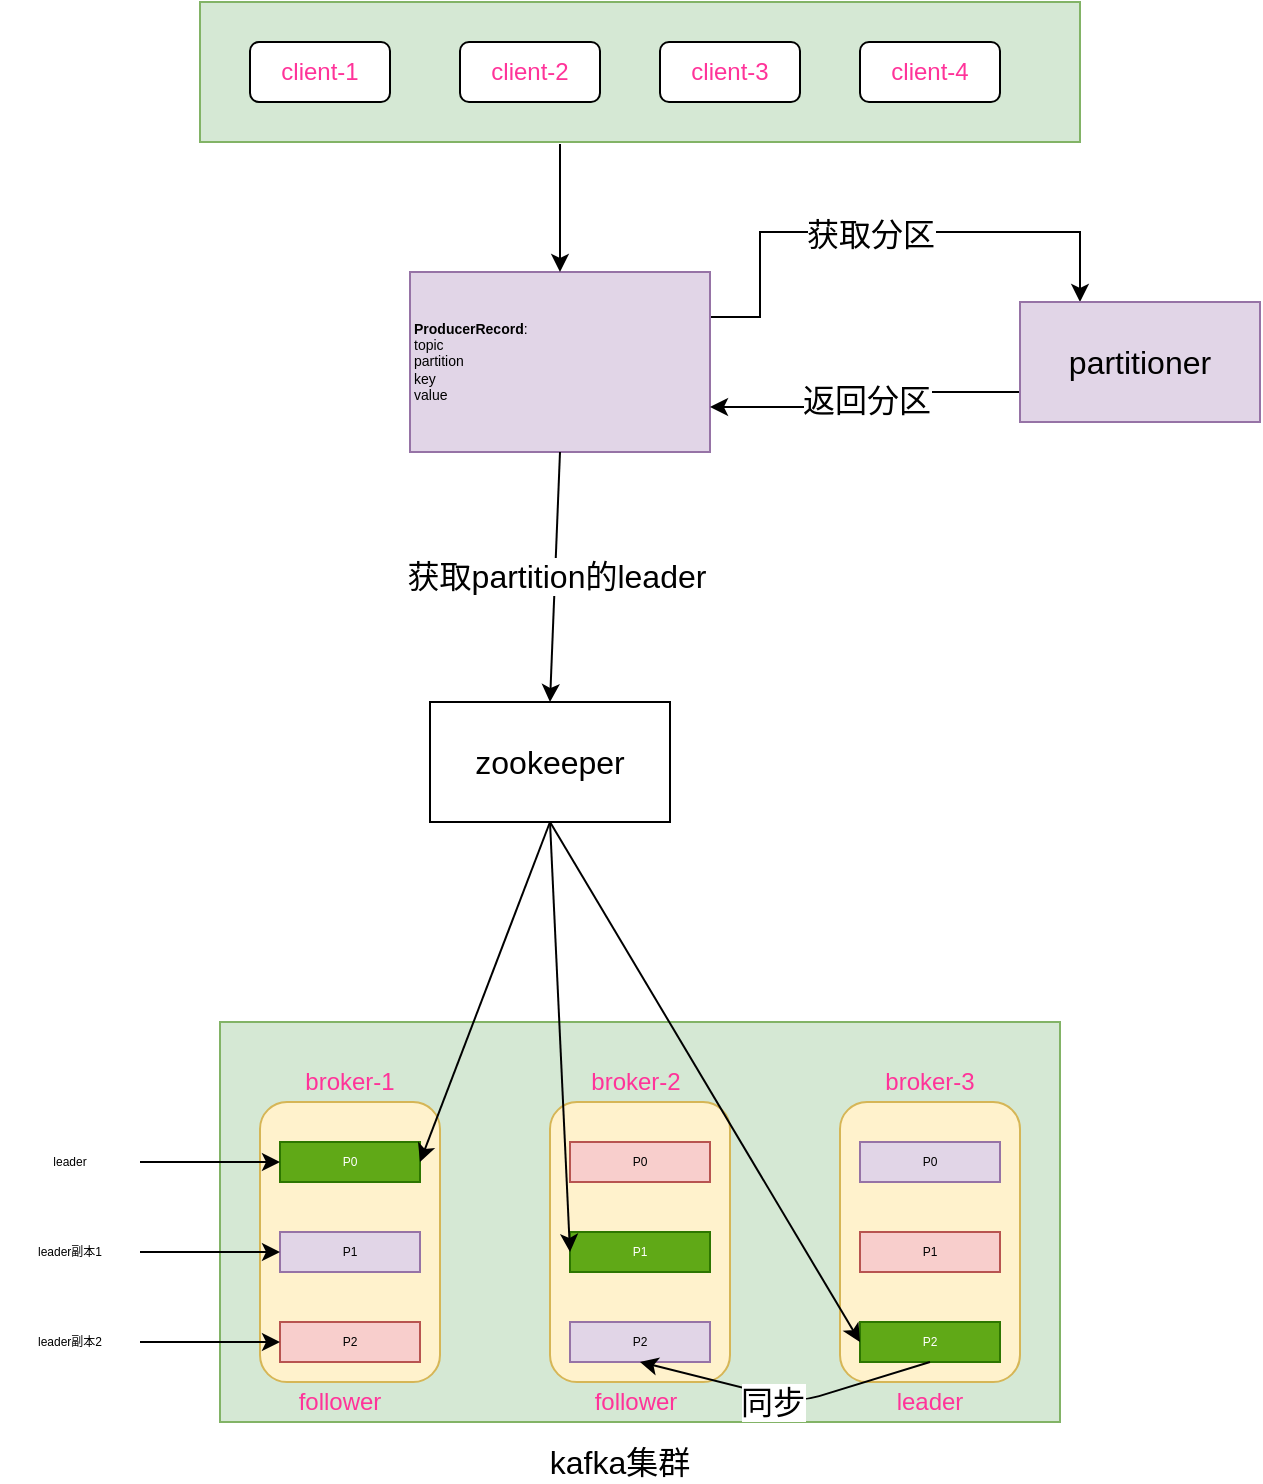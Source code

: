 <mxfile version="10.7.1" type="github"><diagram id="N1dAyhYNm_RykhK6RB0k" name="ç¬¬ 1 é¡µ"><mxGraphModel dx="743" dy="395" grid="1" gridSize="10" guides="1" tooltips="1" connect="1" arrows="1" fold="1" page="1" pageScale="1" pageWidth="827" pageHeight="1169" math="0" shadow="0"><root><mxCell id="0"/><mxCell id="1" parent="0"/><mxCell id="OH9oSmofbC-8zadBRavQ-1" value="" style="rounded=0;whiteSpace=wrap;html=1;fillColor=#d5e8d4;strokeColor=#82b366;" vertex="1" parent="1"><mxGeometry x="130" y="520" width="420" height="200" as="geometry"/></mxCell><mxCell id="OH9oSmofbC-8zadBRavQ-7" value="" style="rounded=1;whiteSpace=wrap;html=1;fillColor=#fff2cc;strokeColor=#d6b656;" vertex="1" parent="1"><mxGeometry x="150" y="560" width="90" height="140" as="geometry"/></mxCell><mxCell id="OH9oSmofbC-8zadBRavQ-8" value="" style="rounded=1;whiteSpace=wrap;html=1;fillColor=#fff2cc;strokeColor=#d6b656;" vertex="1" parent="1"><mxGeometry x="295" y="560" width="90" height="140" as="geometry"/></mxCell><mxCell id="OH9oSmofbC-8zadBRavQ-9" value="" style="rounded=1;whiteSpace=wrap;html=1;fillColor=#fff2cc;strokeColor=#d6b656;" vertex="1" parent="1"><mxGeometry x="440" y="560" width="90" height="140" as="geometry"/></mxCell><mxCell id="OH9oSmofbC-8zadBRavQ-10" value="kafka集群" style="text;html=1;strokeColor=none;fillColor=none;align=center;verticalAlign=middle;whiteSpace=wrap;rounded=0;fontSize=16;" vertex="1" parent="1"><mxGeometry x="250" y="730" width="160" height="20" as="geometry"/></mxCell><mxCell id="OH9oSmofbC-8zadBRavQ-11" value="follower" style="text;html=1;strokeColor=none;fillColor=none;align=center;verticalAlign=middle;whiteSpace=wrap;rounded=0;fontColor=#FF3399;" vertex="1" parent="1"><mxGeometry x="170" y="700" width="40" height="20" as="geometry"/></mxCell><mxCell id="OH9oSmofbC-8zadBRavQ-12" value="follower" style="text;html=1;strokeColor=none;fillColor=none;align=center;verticalAlign=middle;whiteSpace=wrap;rounded=0;fontColor=#FF3399;" vertex="1" parent="1"><mxGeometry x="317.5" y="700" width="40" height="20" as="geometry"/></mxCell><mxCell id="OH9oSmofbC-8zadBRavQ-13" value="leader" style="text;html=1;strokeColor=none;fillColor=none;align=center;verticalAlign=middle;whiteSpace=wrap;rounded=0;fontColor=#FF3399;" vertex="1" parent="1"><mxGeometry x="465" y="700" width="40" height="20" as="geometry"/></mxCell><mxCell id="OH9oSmofbC-8zadBRavQ-14" value="" style="rounded=0;whiteSpace=wrap;html=1;fillColor=#d5e8d4;strokeColor=#82b366;" vertex="1" parent="1"><mxGeometry x="120" y="10" width="440" height="70" as="geometry"/></mxCell><mxCell id="OH9oSmofbC-8zadBRavQ-15" value="client-1" style="rounded=1;whiteSpace=wrap;html=1;fontColor=#FF3399;" vertex="1" parent="1"><mxGeometry x="145" y="30" width="70" height="30" as="geometry"/></mxCell><mxCell id="OH9oSmofbC-8zadBRavQ-16" value="client-2" style="rounded=1;whiteSpace=wrap;html=1;fontColor=#FF3399;" vertex="1" parent="1"><mxGeometry x="250" y="30" width="70" height="30" as="geometry"/></mxCell><mxCell id="OH9oSmofbC-8zadBRavQ-17" value="client-3" style="rounded=1;whiteSpace=wrap;html=1;fontColor=#FF3399;" vertex="1" parent="1"><mxGeometry x="350" y="30" width="70" height="30" as="geometry"/></mxCell><mxCell id="OH9oSmofbC-8zadBRavQ-18" value="client-4" style="rounded=1;whiteSpace=wrap;html=1;fontColor=#FF3399;" vertex="1" parent="1"><mxGeometry x="450" y="30" width="70" height="30" as="geometry"/></mxCell><mxCell id="OH9oSmofbC-8zadBRavQ-42" style="edgeStyle=orthogonalEdgeStyle;rounded=0;orthogonalLoop=1;jettySize=auto;html=1;exitX=1;exitY=0.25;exitDx=0;exitDy=0;fontSize=16;fontColor=#000000;entryX=0.25;entryY=0;entryDx=0;entryDy=0;" edge="1" parent="1" source="OH9oSmofbC-8zadBRavQ-19" target="OH9oSmofbC-8zadBRavQ-41"><mxGeometry relative="1" as="geometry"><Array as="points"><mxPoint x="400" y="168"/><mxPoint x="400" y="125"/><mxPoint x="560" y="125"/></Array></mxGeometry></mxCell><mxCell id="OH9oSmofbC-8zadBRavQ-44" value="获取分区" style="text;html=1;resizable=0;points=[];align=center;verticalAlign=middle;labelBackgroundColor=#ffffff;fontSize=16;fontColor=#000000;" vertex="1" connectable="0" parent="OH9oSmofbC-8zadBRavQ-42"><mxGeometry x="-0.068" y="-1" relative="1" as="geometry"><mxPoint as="offset"/></mxGeometry></mxCell><mxCell id="OH9oSmofbC-8zadBRavQ-19" value="&lt;div style=&quot;text-align: left ; font-size: 7px&quot;&gt;&lt;font style=&quot;font-size: 7px&quot;&gt;&lt;b&gt;ProducerRecord&lt;/b&gt;:&lt;/font&gt;&lt;/div&gt;&lt;div style=&quot;text-align: left ; font-size: 7px&quot;&gt;&lt;font style=&quot;font-size: 7px&quot;&gt;topic&lt;/font&gt;&lt;/div&gt;&lt;div style=&quot;text-align: left ; font-size: 7px&quot;&gt;&lt;font style=&quot;font-size: 7px&quot;&gt;partition&lt;/font&gt;&lt;/div&gt;&lt;div style=&quot;text-align: left ; font-size: 7px&quot;&gt;&lt;font style=&quot;font-size: 7px&quot;&gt;key&lt;/font&gt;&lt;/div&gt;&lt;div style=&quot;text-align: left ; font-size: 7px&quot;&gt;&lt;font style=&quot;font-size: 7px&quot;&gt;value&lt;/font&gt;&lt;/div&gt;" style="rounded=0;whiteSpace=wrap;html=1;align=left;fontSize=6;fillColor=#e1d5e7;strokeColor=#9673a6;" vertex="1" parent="1"><mxGeometry x="225" y="145" width="150" height="90" as="geometry"/></mxCell><mxCell id="OH9oSmofbC-8zadBRavQ-20" value="" style="endArrow=classic;html=1;fontColor=#FF3399;entryX=0.5;entryY=0;entryDx=0;entryDy=0;" edge="1" parent="1" target="OH9oSmofbC-8zadBRavQ-19"><mxGeometry width="50" height="50" relative="1" as="geometry"><mxPoint x="300" y="81" as="sourcePoint"/><mxPoint x="190" y="140" as="targetPoint"/></mxGeometry></mxCell><mxCell id="OH9oSmofbC-8zadBRavQ-22" value="P0" style="rounded=0;whiteSpace=wrap;html=1;fontSize=6;fontColor=#ffffff;align=center;fillColor=#60a917;strokeColor=#2D7600;" vertex="1" parent="1"><mxGeometry x="160" y="580" width="70" height="20" as="geometry"/></mxCell><mxCell id="OH9oSmofbC-8zadBRavQ-23" value="P0" style="rounded=0;whiteSpace=wrap;html=1;fontSize=6;align=center;fillColor=#f8cecc;strokeColor=#b85450;" vertex="1" parent="1"><mxGeometry x="305" y="580" width="70" height="20" as="geometry"/></mxCell><mxCell id="OH9oSmofbC-8zadBRavQ-24" value="P0" style="rounded=0;whiteSpace=wrap;html=1;fontSize=6;align=center;fillColor=#e1d5e7;strokeColor=#9673a6;" vertex="1" parent="1"><mxGeometry x="450" y="580" width="70" height="20" as="geometry"/></mxCell><mxCell id="OH9oSmofbC-8zadBRavQ-25" value="P1" style="rounded=0;whiteSpace=wrap;html=1;fontSize=6;align=center;fillColor=#e1d5e7;strokeColor=#9673a6;" vertex="1" parent="1"><mxGeometry x="160" y="625" width="70" height="20" as="geometry"/></mxCell><mxCell id="OH9oSmofbC-8zadBRavQ-26" value="P2" style="rounded=0;whiteSpace=wrap;html=1;fontSize=6;align=center;fillColor=#f8cecc;strokeColor=#b85450;" vertex="1" parent="1"><mxGeometry x="160" y="670" width="70" height="20" as="geometry"/></mxCell><mxCell id="OH9oSmofbC-8zadBRavQ-28" value="P1" style="rounded=0;whiteSpace=wrap;html=1;fontSize=6;fontColor=#ffffff;align=center;fillColor=#60a917;strokeColor=#2D7600;" vertex="1" parent="1"><mxGeometry x="305" y="625" width="70" height="20" as="geometry"/></mxCell><mxCell id="OH9oSmofbC-8zadBRavQ-29" value="P2" style="rounded=0;whiteSpace=wrap;html=1;fontSize=6;align=center;fillColor=#e1d5e7;strokeColor=#9673a6;" vertex="1" parent="1"><mxGeometry x="305" y="670" width="70" height="20" as="geometry"/></mxCell><mxCell id="OH9oSmofbC-8zadBRavQ-30" value="P1" style="rounded=0;whiteSpace=wrap;html=1;fontSize=6;align=center;fillColor=#f8cecc;strokeColor=#b85450;" vertex="1" parent="1"><mxGeometry x="450" y="625" width="70" height="20" as="geometry"/></mxCell><mxCell id="OH9oSmofbC-8zadBRavQ-31" value="P2" style="rounded=0;whiteSpace=wrap;html=1;fontSize=6;fontColor=#ffffff;align=center;fillColor=#60a917;strokeColor=#2D7600;" vertex="1" parent="1"><mxGeometry x="450" y="670" width="70" height="20" as="geometry"/></mxCell><mxCell id="OH9oSmofbC-8zadBRavQ-35" style="edgeStyle=orthogonalEdgeStyle;rounded=0;orthogonalLoop=1;jettySize=auto;html=1;exitX=1;exitY=0.5;exitDx=0;exitDy=0;entryX=0;entryY=0.5;entryDx=0;entryDy=0;fontSize=6;fontColor=#000000;" edge="1" parent="1" source="OH9oSmofbC-8zadBRavQ-32" target="OH9oSmofbC-8zadBRavQ-22"><mxGeometry relative="1" as="geometry"/></mxCell><mxCell id="OH9oSmofbC-8zadBRavQ-32" value="leader" style="text;html=1;strokeColor=none;fillColor=none;align=center;verticalAlign=middle;whiteSpace=wrap;rounded=0;fontSize=6;fontColor=#000000;" vertex="1" parent="1"><mxGeometry x="20" y="580" width="70" height="20" as="geometry"/></mxCell><mxCell id="OH9oSmofbC-8zadBRavQ-36" style="edgeStyle=orthogonalEdgeStyle;rounded=0;orthogonalLoop=1;jettySize=auto;html=1;exitX=1;exitY=0.5;exitDx=0;exitDy=0;entryX=0;entryY=0.5;entryDx=0;entryDy=0;fontSize=6;fontColor=#000000;" edge="1" parent="1" source="OH9oSmofbC-8zadBRavQ-33" target="OH9oSmofbC-8zadBRavQ-25"><mxGeometry relative="1" as="geometry"/></mxCell><mxCell id="OH9oSmofbC-8zadBRavQ-33" value="leader副本1&lt;br&gt;" style="text;html=1;strokeColor=none;fillColor=none;align=center;verticalAlign=middle;whiteSpace=wrap;rounded=0;fontSize=6;fontColor=#000000;" vertex="1" parent="1"><mxGeometry x="20" y="625" width="70" height="20" as="geometry"/></mxCell><mxCell id="OH9oSmofbC-8zadBRavQ-37" style="edgeStyle=orthogonalEdgeStyle;rounded=0;orthogonalLoop=1;jettySize=auto;html=1;exitX=1;exitY=0.5;exitDx=0;exitDy=0;entryX=0;entryY=0.5;entryDx=0;entryDy=0;fontSize=6;fontColor=#000000;" edge="1" parent="1" source="OH9oSmofbC-8zadBRavQ-34" target="OH9oSmofbC-8zadBRavQ-26"><mxGeometry relative="1" as="geometry"/></mxCell><mxCell id="OH9oSmofbC-8zadBRavQ-34" value="leader副本2&lt;br&gt;" style="text;html=1;strokeColor=none;fillColor=none;align=center;verticalAlign=middle;whiteSpace=wrap;rounded=0;fontSize=6;fontColor=#000000;" vertex="1" parent="1"><mxGeometry x="20" y="670" width="70" height="20" as="geometry"/></mxCell><mxCell id="OH9oSmofbC-8zadBRavQ-38" value="broker-1" style="text;html=1;strokeColor=none;fillColor=none;align=center;verticalAlign=middle;whiteSpace=wrap;rounded=0;fontColor=#FF3399;" vertex="1" parent="1"><mxGeometry x="165" y="540" width="60" height="20" as="geometry"/></mxCell><mxCell id="OH9oSmofbC-8zadBRavQ-39" value="broker-2" style="text;html=1;strokeColor=none;fillColor=none;align=center;verticalAlign=middle;whiteSpace=wrap;rounded=0;fontColor=#FF3399;" vertex="1" parent="1"><mxGeometry x="307.5" y="540" width="60" height="20" as="geometry"/></mxCell><mxCell id="OH9oSmofbC-8zadBRavQ-40" value="broker-3" style="text;html=1;strokeColor=none;fillColor=none;align=center;verticalAlign=middle;whiteSpace=wrap;rounded=0;fontColor=#FF3399;" vertex="1" parent="1"><mxGeometry x="455" y="540" width="60" height="20" as="geometry"/></mxCell><mxCell id="OH9oSmofbC-8zadBRavQ-43" value="返回分区" style="edgeStyle=orthogonalEdgeStyle;rounded=0;orthogonalLoop=1;jettySize=auto;html=1;exitX=0;exitY=0.75;exitDx=0;exitDy=0;entryX=1;entryY=0.75;entryDx=0;entryDy=0;fontSize=16;fontColor=#000000;" edge="1" parent="1" source="OH9oSmofbC-8zadBRavQ-41" target="OH9oSmofbC-8zadBRavQ-19"><mxGeometry relative="1" as="geometry"/></mxCell><mxCell id="OH9oSmofbC-8zadBRavQ-41" value="&lt;span&gt;partitioner&lt;/span&gt;" style="rounded=0;whiteSpace=wrap;html=1;fontSize=16;align=center;fillColor=#e1d5e7;strokeColor=#9673a6;" vertex="1" parent="1"><mxGeometry x="530" y="160" width="120" height="60" as="geometry"/></mxCell><mxCell id="OH9oSmofbC-8zadBRavQ-45" value="zookeeper" style="rounded=0;whiteSpace=wrap;html=1;fontSize=16;fontColor=#000000;align=center;" vertex="1" parent="1"><mxGeometry x="235" y="360" width="120" height="60" as="geometry"/></mxCell><mxCell id="OH9oSmofbC-8zadBRavQ-50" value="" style="endArrow=classic;html=1;fontSize=16;fontColor=#000000;entryX=0;entryY=0.5;entryDx=0;entryDy=0;exitX=0.5;exitY=1;exitDx=0;exitDy=0;" edge="1" parent="1" source="OH9oSmofbC-8zadBRavQ-45" target="OH9oSmofbC-8zadBRavQ-28"><mxGeometry width="50" height="50" relative="1" as="geometry"><mxPoint x="590" y="340" as="sourcePoint"/><mxPoint x="140" y="340" as="targetPoint"/></mxGeometry></mxCell><mxCell id="OH9oSmofbC-8zadBRavQ-51" value="" style="endArrow=classic;html=1;fontSize=16;fontColor=#000000;entryX=0;entryY=0.5;entryDx=0;entryDy=0;exitX=0.5;exitY=1;exitDx=0;exitDy=0;" edge="1" parent="1" source="OH9oSmofbC-8zadBRavQ-45" target="OH9oSmofbC-8zadBRavQ-31"><mxGeometry width="50" height="50" relative="1" as="geometry"><mxPoint x="90" y="420" as="sourcePoint"/><mxPoint x="140" y="370" as="targetPoint"/></mxGeometry></mxCell><mxCell id="OH9oSmofbC-8zadBRavQ-52" value="" style="endArrow=classic;html=1;fontSize=16;fontColor=#000000;entryX=0.5;entryY=1;entryDx=0;entryDy=0;exitX=0.5;exitY=1;exitDx=0;exitDy=0;" edge="1" parent="1" source="OH9oSmofbC-8zadBRavQ-31" target="OH9oSmofbC-8zadBRavQ-29"><mxGeometry width="50" height="50" relative="1" as="geometry"><mxPoint x="20" y="820" as="sourcePoint"/><mxPoint x="70" y="770" as="targetPoint"/><Array as="points"><mxPoint x="420" y="710"/></Array></mxGeometry></mxCell><mxCell id="OH9oSmofbC-8zadBRavQ-53" value="同步" style="text;html=1;resizable=0;points=[];align=center;verticalAlign=middle;labelBackgroundColor=#ffffff;fontSize=16;fontColor=#000000;" vertex="1" connectable="0" parent="OH9oSmofbC-8zadBRavQ-52"><mxGeometry x="-0.092" y="-14" relative="1" as="geometry"><mxPoint x="-17" y="13" as="offset"/></mxGeometry></mxCell><mxCell id="OH9oSmofbC-8zadBRavQ-54" value="" style="endArrow=classic;html=1;fontSize=16;fontColor=#000000;entryX=1;entryY=0.5;entryDx=0;entryDy=0;exitX=0.5;exitY=1;exitDx=0;exitDy=0;" edge="1" parent="1" source="OH9oSmofbC-8zadBRavQ-45" target="OH9oSmofbC-8zadBRavQ-22"><mxGeometry width="50" height="50" relative="1" as="geometry"><mxPoint x="20" y="820" as="sourcePoint"/><mxPoint x="70" y="770" as="targetPoint"/></mxGeometry></mxCell><mxCell id="OH9oSmofbC-8zadBRavQ-55" value="获取partition的leader" style="endArrow=classic;html=1;fontSize=16;fontColor=#000000;entryX=0.5;entryY=0;entryDx=0;entryDy=0;exitX=0.5;exitY=1;exitDx=0;exitDy=0;" edge="1" parent="1" source="OH9oSmofbC-8zadBRavQ-19" target="OH9oSmofbC-8zadBRavQ-45"><mxGeometry width="50" height="50" relative="1" as="geometry"><mxPoint x="70" y="470" as="sourcePoint"/><mxPoint x="120" y="420" as="targetPoint"/></mxGeometry></mxCell></root></mxGraphModel></diagram></mxfile>